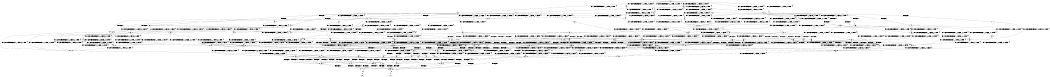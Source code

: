 digraph BCG {
size = "7, 10.5";
center = TRUE;
node [shape = circle];
0 [peripheries = 2];
0 -> 1 [label = "EX !0 !ATOMIC_EXCH_BRANCH (2, +1, TRUE, +0, 2, TRUE) !{}"];
0 -> 2 [label = "EX !2 !ATOMIC_EXCH_BRANCH (1, +0, FALSE, +0, 1, TRUE) !{}"];
0 -> 3 [label = "EX !1 !ATOMIC_EXCH_BRANCH (1, +1, TRUE, +0, 2, TRUE) !{}"];
0 -> 4 [label = "EX !0 !ATOMIC_EXCH_BRANCH (2, +1, TRUE, +0, 2, TRUE) !{}"];
0 -> 5 [label = "EX !2 !ATOMIC_EXCH_BRANCH (1, +0, FALSE, +0, 1, TRUE) !{}"];
0 -> 6 [label = "EX !1 !ATOMIC_EXCH_BRANCH (1, +1, TRUE, +0, 2, TRUE) !{}"];
1 -> 7 [label = "EX !2 !ATOMIC_EXCH_BRANCH (1, +0, FALSE, +0, 1, TRUE) !{}"];
2 -> 8 [label = "EX !0 !ATOMIC_EXCH_BRANCH (2, +1, TRUE, +0, 2, TRUE) !{}"];
3 -> 9 [label = "EX !0 !ATOMIC_EXCH_BRANCH (2, +1, TRUE, +0, 2, TRUE) !{}"];
4 -> 7 [label = "EX !2 !ATOMIC_EXCH_BRANCH (1, +0, FALSE, +0, 1, TRUE) !{}"];
4 -> 10 [label = "EX !1 !ATOMIC_EXCH_BRANCH (1, +1, TRUE, +0, 2, TRUE) !{}"];
4 -> 11 [label = "TERMINATE !0"];
4 -> 12 [label = "EX !2 !ATOMIC_EXCH_BRANCH (1, +0, FALSE, +0, 1, TRUE) !{}"];
4 -> 13 [label = "EX !1 !ATOMIC_EXCH_BRANCH (1, +1, TRUE, +0, 2, TRUE) !{}"];
4 -> 14 [label = "TERMINATE !0"];
5 -> 2 [label = "EX !2 !ATOMIC_EXCH_BRANCH (1, +0, FALSE, +0, 1, TRUE) !{}"];
5 -> 8 [label = "EX !0 !ATOMIC_EXCH_BRANCH (2, +1, TRUE, +0, 2, TRUE) !{}"];
5 -> 15 [label = "EX !1 !ATOMIC_EXCH_BRANCH (1, +1, TRUE, +0, 2, TRUE) !{}"];
5 -> 5 [label = "EX !2 !ATOMIC_EXCH_BRANCH (1, +0, FALSE, +0, 1, TRUE) !{}"];
5 -> 16 [label = "EX !0 !ATOMIC_EXCH_BRANCH (2, +1, TRUE, +0, 2, TRUE) !{}"];
5 -> 17 [label = "EX !1 !ATOMIC_EXCH_BRANCH (1, +1, TRUE, +0, 2, TRUE) !{}"];
6 -> 9 [label = "EX !0 !ATOMIC_EXCH_BRANCH (2, +1, TRUE, +0, 2, TRUE) !{}"];
6 -> 18 [label = "EX !2 !ATOMIC_EXCH_BRANCH (1, +0, FALSE, +0, 1, FALSE) !{}"];
6 -> 19 [label = "TERMINATE !1"];
6 -> 20 [label = "EX !0 !ATOMIC_EXCH_BRANCH (2, +1, TRUE, +0, 2, TRUE) !{}"];
6 -> 21 [label = "EX !2 !ATOMIC_EXCH_BRANCH (1, +0, FALSE, +0, 1, FALSE) !{}"];
6 -> 22 [label = "TERMINATE !1"];
7 -> 23 [label = "EX !1 !ATOMIC_EXCH_BRANCH (1, +1, TRUE, +0, 2, TRUE) !{}"];
8 -> 7 [label = "EX !2 !ATOMIC_EXCH_BRANCH (1, +0, FALSE, +0, 1, TRUE) !{}"];
9 -> 24 [label = "EX !2 !ATOMIC_EXCH_BRANCH (1, +0, FALSE, +0, 1, FALSE) !{}"];
10 -> 24 [label = "EX !2 !ATOMIC_EXCH_BRANCH (1, +0, FALSE, +0, 1, FALSE) !{}"];
11 -> 25 [label = "EX !2 !ATOMIC_EXCH_BRANCH (1, +0, FALSE, +0, 1, TRUE) !{}"];
12 -> 7 [label = "EX !2 !ATOMIC_EXCH_BRANCH (1, +0, FALSE, +0, 1, TRUE) !{}"];
12 -> 23 [label = "EX !1 !ATOMIC_EXCH_BRANCH (1, +1, TRUE, +0, 2, TRUE) !{}"];
12 -> 26 [label = "TERMINATE !0"];
12 -> 12 [label = "EX !2 !ATOMIC_EXCH_BRANCH (1, +0, FALSE, +0, 1, TRUE) !{}"];
12 -> 27 [label = "EX !1 !ATOMIC_EXCH_BRANCH (1, +1, TRUE, +0, 2, TRUE) !{}"];
12 -> 28 [label = "TERMINATE !0"];
13 -> 24 [label = "EX !2 !ATOMIC_EXCH_BRANCH (1, +0, FALSE, +0, 1, FALSE) !{}"];
13 -> 29 [label = "TERMINATE !0"];
13 -> 30 [label = "TERMINATE !1"];
13 -> 31 [label = "EX !2 !ATOMIC_EXCH_BRANCH (1, +0, FALSE, +0, 1, FALSE) !{}"];
13 -> 32 [label = "TERMINATE !0"];
13 -> 33 [label = "TERMINATE !1"];
14 -> 25 [label = "EX !2 !ATOMIC_EXCH_BRANCH (1, +0, FALSE, +0, 1, TRUE) !{}"];
14 -> 34 [label = "EX !1 !ATOMIC_EXCH_BRANCH (1, +1, TRUE, +0, 2, TRUE) !{}"];
14 -> 35 [label = "EX !2 !ATOMIC_EXCH_BRANCH (1, +0, FALSE, +0, 1, TRUE) !{}"];
14 -> 36 [label = "EX !1 !ATOMIC_EXCH_BRANCH (1, +1, TRUE, +0, 2, TRUE) !{}"];
15 -> 18 [label = "EX !2 !ATOMIC_EXCH_BRANCH (1, +0, FALSE, +0, 1, FALSE) !{}"];
16 -> 7 [label = "EX !2 !ATOMIC_EXCH_BRANCH (1, +0, FALSE, +0, 1, TRUE) !{}"];
16 -> 23 [label = "EX !1 !ATOMIC_EXCH_BRANCH (1, +1, TRUE, +0, 2, TRUE) !{}"];
16 -> 26 [label = "TERMINATE !0"];
16 -> 12 [label = "EX !2 !ATOMIC_EXCH_BRANCH (1, +0, FALSE, +0, 1, TRUE) !{}"];
16 -> 27 [label = "EX !1 !ATOMIC_EXCH_BRANCH (1, +1, TRUE, +0, 2, TRUE) !{}"];
16 -> 28 [label = "TERMINATE !0"];
17 -> 18 [label = "EX !2 !ATOMIC_EXCH_BRANCH (1, +0, FALSE, +0, 1, FALSE) !{}"];
17 -> 37 [label = "EX !0 !ATOMIC_EXCH_BRANCH (2, +1, TRUE, +0, 2, TRUE) !{}"];
17 -> 38 [label = "TERMINATE !1"];
17 -> 21 [label = "EX !2 !ATOMIC_EXCH_BRANCH (1, +0, FALSE, +0, 1, FALSE) !{}"];
17 -> 39 [label = "EX !0 !ATOMIC_EXCH_BRANCH (2, +1, TRUE, +0, 2, TRUE) !{}"];
17 -> 40 [label = "TERMINATE !1"];
18 -> 41 [label = "EX !2 !ATOMIC_EXCH_BRANCH (2, +0, FALSE, +0, 2, TRUE) !{}"];
19 -> 42 [label = "EX !0 !ATOMIC_EXCH_BRANCH (2, +1, TRUE, +0, 2, TRUE) !{}"];
20 -> 24 [label = "EX !2 !ATOMIC_EXCH_BRANCH (1, +0, FALSE, +0, 1, FALSE) !{}"];
20 -> 29 [label = "TERMINATE !0"];
20 -> 30 [label = "TERMINATE !1"];
20 -> 31 [label = "EX !2 !ATOMIC_EXCH_BRANCH (1, +0, FALSE, +0, 1, FALSE) !{}"];
20 -> 32 [label = "TERMINATE !0"];
20 -> 33 [label = "TERMINATE !1"];
21 -> 41 [label = "EX !2 !ATOMIC_EXCH_BRANCH (2, +0, FALSE, +0, 2, TRUE) !{}"];
21 -> 43 [label = "EX !0 !ATOMIC_EXCH_BRANCH (2, +1, TRUE, +0, 2, TRUE) !{}"];
21 -> 44 [label = "TERMINATE !1"];
21 -> 45 [label = "EX !2 !ATOMIC_EXCH_BRANCH (2, +0, FALSE, +0, 2, TRUE) !{}"];
21 -> 46 [label = "EX !0 !ATOMIC_EXCH_BRANCH (2, +1, TRUE, +0, 2, TRUE) !{}"];
21 -> 47 [label = "TERMINATE !1"];
22 -> 42 [label = "EX !0 !ATOMIC_EXCH_BRANCH (2, +1, TRUE, +0, 2, TRUE) !{}"];
22 -> 48 [label = "EX !2 !ATOMIC_EXCH_BRANCH (1, +0, FALSE, +0, 1, FALSE) !{}"];
22 -> 49 [label = "EX !0 !ATOMIC_EXCH_BRANCH (2, +1, TRUE, +0, 2, TRUE) !{}"];
22 -> 50 [label = "EX !2 !ATOMIC_EXCH_BRANCH (1, +0, FALSE, +0, 1, FALSE) !{}"];
23 -> 24 [label = "EX !2 !ATOMIC_EXCH_BRANCH (1, +0, FALSE, +0, 1, FALSE) !{}"];
24 -> 51 [label = "EX !2 !ATOMIC_EXCH_BRANCH (2, +0, FALSE, +0, 2, FALSE) !{}"];
25 -> 52 [label = "EX !1 !ATOMIC_EXCH_BRANCH (1, +1, TRUE, +0, 2, TRUE) !{}"];
26 -> 52 [label = "EX !1 !ATOMIC_EXCH_BRANCH (1, +1, TRUE, +0, 2, TRUE) !{}"];
27 -> 24 [label = "EX !2 !ATOMIC_EXCH_BRANCH (1, +0, FALSE, +0, 1, FALSE) !{}"];
27 -> 53 [label = "TERMINATE !0"];
27 -> 54 [label = "TERMINATE !1"];
27 -> 31 [label = "EX !2 !ATOMIC_EXCH_BRANCH (1, +0, FALSE, +0, 1, FALSE) !{}"];
27 -> 55 [label = "TERMINATE !0"];
27 -> 56 [label = "TERMINATE !1"];
28 -> 52 [label = "EX !1 !ATOMIC_EXCH_BRANCH (1, +1, TRUE, +0, 2, TRUE) !{}"];
28 -> 25 [label = "EX !2 !ATOMIC_EXCH_BRANCH (1, +0, FALSE, +0, 1, TRUE) !{}"];
28 -> 57 [label = "EX !1 !ATOMIC_EXCH_BRANCH (1, +1, TRUE, +0, 2, TRUE) !{}"];
28 -> 35 [label = "EX !2 !ATOMIC_EXCH_BRANCH (1, +0, FALSE, +0, 1, TRUE) !{}"];
29 -> 58 [label = "EX !2 !ATOMIC_EXCH_BRANCH (1, +0, FALSE, +0, 1, FALSE) !{}"];
30 -> 59 [label = "EX !2 !ATOMIC_EXCH_BRANCH (1, +0, FALSE, +0, 1, FALSE) !{}"];
31 -> 51 [label = "EX !2 !ATOMIC_EXCH_BRANCH (2, +0, FALSE, +0, 2, FALSE) !{}"];
31 -> 60 [label = "TERMINATE !0"];
31 -> 61 [label = "TERMINATE !1"];
31 -> 62 [label = "EX !2 !ATOMIC_EXCH_BRANCH (2, +0, FALSE, +0, 2, FALSE) !{}"];
31 -> 63 [label = "TERMINATE !0"];
31 -> 64 [label = "TERMINATE !1"];
32 -> 58 [label = "EX !2 !ATOMIC_EXCH_BRANCH (1, +0, FALSE, +0, 1, FALSE) !{}"];
32 -> 65 [label = "TERMINATE !1"];
32 -> 66 [label = "EX !2 !ATOMIC_EXCH_BRANCH (1, +0, FALSE, +0, 1, FALSE) !{}"];
32 -> 67 [label = "TERMINATE !1"];
33 -> 59 [label = "EX !2 !ATOMIC_EXCH_BRANCH (1, +0, FALSE, +0, 1, FALSE) !{}"];
33 -> 65 [label = "TERMINATE !0"];
33 -> 68 [label = "EX !2 !ATOMIC_EXCH_BRANCH (1, +0, FALSE, +0, 1, FALSE) !{}"];
33 -> 67 [label = "TERMINATE !0"];
34 -> 58 [label = "EX !2 !ATOMIC_EXCH_BRANCH (1, +0, FALSE, +0, 1, FALSE) !{}"];
35 -> 25 [label = "EX !2 !ATOMIC_EXCH_BRANCH (1, +0, FALSE, +0, 1, TRUE) !{}"];
35 -> 52 [label = "EX !1 !ATOMIC_EXCH_BRANCH (1, +1, TRUE, +0, 2, TRUE) !{}"];
35 -> 35 [label = "EX !2 !ATOMIC_EXCH_BRANCH (1, +0, FALSE, +0, 1, TRUE) !{}"];
35 -> 57 [label = "EX !1 !ATOMIC_EXCH_BRANCH (1, +1, TRUE, +0, 2, TRUE) !{}"];
36 -> 58 [label = "EX !2 !ATOMIC_EXCH_BRANCH (1, +0, FALSE, +0, 1, FALSE) !{}"];
36 -> 65 [label = "TERMINATE !1"];
36 -> 66 [label = "EX !2 !ATOMIC_EXCH_BRANCH (1, +0, FALSE, +0, 1, FALSE) !{}"];
36 -> 67 [label = "TERMINATE !1"];
37 -> 24 [label = "EX !2 !ATOMIC_EXCH_BRANCH (1, +0, FALSE, +0, 1, FALSE) !{}"];
38 -> 69 [label = "EX !0 !ATOMIC_EXCH_BRANCH (2, +1, TRUE, +0, 2, TRUE) !{}"];
39 -> 24 [label = "EX !2 !ATOMIC_EXCH_BRANCH (1, +0, FALSE, +0, 1, FALSE) !{}"];
39 -> 53 [label = "TERMINATE !0"];
39 -> 54 [label = "TERMINATE !1"];
39 -> 31 [label = "EX !2 !ATOMIC_EXCH_BRANCH (1, +0, FALSE, +0, 1, FALSE) !{}"];
39 -> 55 [label = "TERMINATE !0"];
39 -> 56 [label = "TERMINATE !1"];
40 -> 69 [label = "EX !0 !ATOMIC_EXCH_BRANCH (2, +1, TRUE, +0, 2, TRUE) !{}"];
40 -> 48 [label = "EX !2 !ATOMIC_EXCH_BRANCH (1, +0, FALSE, +0, 1, FALSE) !{}"];
40 -> 70 [label = "EX !0 !ATOMIC_EXCH_BRANCH (2, +1, TRUE, +0, 2, TRUE) !{}"];
40 -> 50 [label = "EX !2 !ATOMIC_EXCH_BRANCH (1, +0, FALSE, +0, 1, FALSE) !{}"];
41 -> 43 [label = "EX !0 !ATOMIC_EXCH_BRANCH (2, +1, TRUE, +0, 2, TRUE) !{}"];
42 -> 59 [label = "EX !2 !ATOMIC_EXCH_BRANCH (1, +0, FALSE, +0, 1, FALSE) !{}"];
43 -> 51 [label = "EX !2 !ATOMIC_EXCH_BRANCH (2, +0, FALSE, +0, 2, FALSE) !{}"];
44 -> 71 [label = "EX !0 !ATOMIC_EXCH_BRANCH (2, +1, TRUE, +0, 2, TRUE) !{}"];
45 -> 41 [label = "EX !2 !ATOMIC_EXCH_BRANCH (2, +0, FALSE, +0, 2, TRUE) !{}"];
45 -> 43 [label = "EX !0 !ATOMIC_EXCH_BRANCH (2, +1, TRUE, +0, 2, TRUE) !{}"];
45 -> 44 [label = "TERMINATE !1"];
45 -> 45 [label = "EX !2 !ATOMIC_EXCH_BRANCH (2, +0, FALSE, +0, 2, TRUE) !{}"];
45 -> 46 [label = "EX !0 !ATOMIC_EXCH_BRANCH (2, +1, TRUE, +0, 2, TRUE) !{}"];
45 -> 47 [label = "TERMINATE !1"];
46 -> 51 [label = "EX !2 !ATOMIC_EXCH_BRANCH (2, +0, FALSE, +0, 2, FALSE) !{}"];
46 -> 60 [label = "TERMINATE !0"];
46 -> 61 [label = "TERMINATE !1"];
46 -> 62 [label = "EX !2 !ATOMIC_EXCH_BRANCH (2, +0, FALSE, +0, 2, FALSE) !{}"];
46 -> 63 [label = "TERMINATE !0"];
46 -> 64 [label = "TERMINATE !1"];
47 -> 71 [label = "EX !0 !ATOMIC_EXCH_BRANCH (2, +1, TRUE, +0, 2, TRUE) !{}"];
47 -> 72 [label = "EX !2 !ATOMIC_EXCH_BRANCH (2, +0, FALSE, +0, 2, TRUE) !{}"];
47 -> 73 [label = "EX !0 !ATOMIC_EXCH_BRANCH (2, +1, TRUE, +0, 2, TRUE) !{}"];
47 -> 74 [label = "EX !2 !ATOMIC_EXCH_BRANCH (2, +0, FALSE, +0, 2, TRUE) !{}"];
48 -> 72 [label = "EX !2 !ATOMIC_EXCH_BRANCH (2, +0, FALSE, +0, 2, TRUE) !{}"];
49 -> 59 [label = "EX !2 !ATOMIC_EXCH_BRANCH (1, +0, FALSE, +0, 1, FALSE) !{}"];
49 -> 65 [label = "TERMINATE !0"];
49 -> 68 [label = "EX !2 !ATOMIC_EXCH_BRANCH (1, +0, FALSE, +0, 1, FALSE) !{}"];
49 -> 67 [label = "TERMINATE !0"];
50 -> 72 [label = "EX !2 !ATOMIC_EXCH_BRANCH (2, +0, FALSE, +0, 2, TRUE) !{}"];
50 -> 71 [label = "EX !0 !ATOMIC_EXCH_BRANCH (2, +1, TRUE, +0, 2, TRUE) !{}"];
50 -> 74 [label = "EX !2 !ATOMIC_EXCH_BRANCH (2, +0, FALSE, +0, 2, TRUE) !{}"];
50 -> 73 [label = "EX !0 !ATOMIC_EXCH_BRANCH (2, +1, TRUE, +0, 2, TRUE) !{}"];
51 -> 75 [label = "TERMINATE !0"];
52 -> 58 [label = "EX !2 !ATOMIC_EXCH_BRANCH (1, +0, FALSE, +0, 1, FALSE) !{}"];
53 -> 76 [label = "TERMINATE !1"];
54 -> 76 [label = "TERMINATE !0"];
55 -> 76 [label = "TERMINATE !1"];
55 -> 58 [label = "EX !2 !ATOMIC_EXCH_BRANCH (1, +0, FALSE, +0, 1, FALSE) !{}"];
55 -> 77 [label = "TERMINATE !1"];
55 -> 66 [label = "EX !2 !ATOMIC_EXCH_BRANCH (1, +0, FALSE, +0, 1, FALSE) !{}"];
56 -> 76 [label = "TERMINATE !0"];
56 -> 59 [label = "EX !2 !ATOMIC_EXCH_BRANCH (1, +0, FALSE, +0, 1, FALSE) !{}"];
56 -> 77 [label = "TERMINATE !0"];
56 -> 68 [label = "EX !2 !ATOMIC_EXCH_BRANCH (1, +0, FALSE, +0, 1, FALSE) !{}"];
57 -> 58 [label = "EX !2 !ATOMIC_EXCH_BRANCH (1, +0, FALSE, +0, 1, FALSE) !{}"];
57 -> 76 [label = "TERMINATE !1"];
57 -> 66 [label = "EX !2 !ATOMIC_EXCH_BRANCH (1, +0, FALSE, +0, 1, FALSE) !{}"];
57 -> 77 [label = "TERMINATE !1"];
58 -> 78 [label = "EX !2 !ATOMIC_EXCH_BRANCH (2, +0, FALSE, +0, 2, FALSE) !{}"];
59 -> 79 [label = "EX !2 !ATOMIC_EXCH_BRANCH (2, +0, FALSE, +0, 2, FALSE) !{}"];
60 -> 80 [label = "TERMINATE !1"];
61 -> 80 [label = "TERMINATE !0"];
62 -> 75 [label = "TERMINATE !0"];
62 -> 81 [label = "TERMINATE !2"];
62 -> 82 [label = "TERMINATE !1"];
62 -> 83 [label = "TERMINATE !0"];
62 -> 84 [label = "TERMINATE !2"];
62 -> 85 [label = "TERMINATE !1"];
63 -> 80 [label = "TERMINATE !1"];
63 -> 78 [label = "EX !2 !ATOMIC_EXCH_BRANCH (2, +0, FALSE, +0, 2, FALSE) !{}"];
63 -> 86 [label = "TERMINATE !1"];
63 -> 87 [label = "EX !2 !ATOMIC_EXCH_BRANCH (2, +0, FALSE, +0, 2, FALSE) !{}"];
64 -> 80 [label = "TERMINATE !0"];
64 -> 79 [label = "EX !2 !ATOMIC_EXCH_BRANCH (2, +0, FALSE, +0, 2, FALSE) !{}"];
64 -> 86 [label = "TERMINATE !0"];
64 -> 88 [label = "EX !2 !ATOMIC_EXCH_BRANCH (2, +0, FALSE, +0, 2, FALSE) !{}"];
65 -> 89 [label = "EX !2 !ATOMIC_EXCH_BRANCH (1, +0, FALSE, +0, 1, FALSE) !{}"];
66 -> 78 [label = "EX !2 !ATOMIC_EXCH_BRANCH (2, +0, FALSE, +0, 2, FALSE) !{}"];
66 -> 80 [label = "TERMINATE !1"];
66 -> 87 [label = "EX !2 !ATOMIC_EXCH_BRANCH (2, +0, FALSE, +0, 2, FALSE) !{}"];
66 -> 86 [label = "TERMINATE !1"];
67 -> 89 [label = "EX !2 !ATOMIC_EXCH_BRANCH (1, +0, FALSE, +0, 1, FALSE) !{}"];
67 -> 90 [label = "EX !2 !ATOMIC_EXCH_BRANCH (1, +0, FALSE, +0, 1, FALSE) !{}"];
68 -> 79 [label = "EX !2 !ATOMIC_EXCH_BRANCH (2, +0, FALSE, +0, 2, FALSE) !{}"];
68 -> 80 [label = "TERMINATE !0"];
68 -> 88 [label = "EX !2 !ATOMIC_EXCH_BRANCH (2, +0, FALSE, +0, 2, FALSE) !{}"];
68 -> 86 [label = "TERMINATE !0"];
69 -> 59 [label = "EX !2 !ATOMIC_EXCH_BRANCH (1, +0, FALSE, +0, 1, FALSE) !{}"];
70 -> 59 [label = "EX !2 !ATOMIC_EXCH_BRANCH (1, +0, FALSE, +0, 1, FALSE) !{}"];
70 -> 76 [label = "TERMINATE !0"];
70 -> 68 [label = "EX !2 !ATOMIC_EXCH_BRANCH (1, +0, FALSE, +0, 1, FALSE) !{}"];
70 -> 77 [label = "TERMINATE !0"];
71 -> 79 [label = "EX !2 !ATOMIC_EXCH_BRANCH (2, +0, FALSE, +0, 2, FALSE) !{}"];
72 -> 71 [label = "EX !0 !ATOMIC_EXCH_BRANCH (2, +1, TRUE, +0, 2, TRUE) !{}"];
73 -> 79 [label = "EX !2 !ATOMIC_EXCH_BRANCH (2, +0, FALSE, +0, 2, FALSE) !{}"];
73 -> 80 [label = "TERMINATE !0"];
73 -> 88 [label = "EX !2 !ATOMIC_EXCH_BRANCH (2, +0, FALSE, +0, 2, FALSE) !{}"];
73 -> 86 [label = "TERMINATE !0"];
74 -> 72 [label = "EX !2 !ATOMIC_EXCH_BRANCH (2, +0, FALSE, +0, 2, TRUE) !{}"];
74 -> 71 [label = "EX !0 !ATOMIC_EXCH_BRANCH (2, +1, TRUE, +0, 2, TRUE) !{}"];
74 -> 74 [label = "EX !2 !ATOMIC_EXCH_BRANCH (2, +0, FALSE, +0, 2, TRUE) !{}"];
74 -> 73 [label = "EX !0 !ATOMIC_EXCH_BRANCH (2, +1, TRUE, +0, 2, TRUE) !{}"];
75 -> 91 [label = "TERMINATE !2"];
76 -> 89 [label = "EX !2 !ATOMIC_EXCH_BRANCH (1, +0, FALSE, +0, 1, FALSE) !{}"];
77 -> 89 [label = "EX !2 !ATOMIC_EXCH_BRANCH (1, +0, FALSE, +0, 1, FALSE) !{}"];
77 -> 90 [label = "EX !2 !ATOMIC_EXCH_BRANCH (1, +0, FALSE, +0, 1, FALSE) !{}"];
78 -> 91 [label = "TERMINATE !2"];
79 -> 92 [label = "TERMINATE !0"];
80 -> 93 [label = "EX !2 !ATOMIC_EXCH_BRANCH (2, +0, FALSE, +0, 2, FALSE) !{}"];
81 -> 91 [label = "TERMINATE !0"];
82 -> 92 [label = "TERMINATE !0"];
83 -> 91 [label = "TERMINATE !2"];
83 -> 92 [label = "TERMINATE !1"];
83 -> 94 [label = "TERMINATE !2"];
83 -> 95 [label = "TERMINATE !1"];
84 -> 91 [label = "TERMINATE !0"];
84 -> 96 [label = "TERMINATE !1"];
84 -> 94 [label = "TERMINATE !0"];
84 -> 97 [label = "TERMINATE !1"];
85 -> 92 [label = "TERMINATE !0"];
85 -> 96 [label = "TERMINATE !2"];
85 -> 95 [label = "TERMINATE !0"];
85 -> 97 [label = "TERMINATE !2"];
86 -> 93 [label = "EX !2 !ATOMIC_EXCH_BRANCH (2, +0, FALSE, +0, 2, FALSE) !{}"];
86 -> 98 [label = "EX !2 !ATOMIC_EXCH_BRANCH (2, +0, FALSE, +0, 2, FALSE) !{}"];
87 -> 91 [label = "TERMINATE !2"];
87 -> 92 [label = "TERMINATE !1"];
87 -> 94 [label = "TERMINATE !2"];
87 -> 95 [label = "TERMINATE !1"];
88 -> 92 [label = "TERMINATE !0"];
88 -> 96 [label = "TERMINATE !2"];
88 -> 95 [label = "TERMINATE !0"];
88 -> 97 [label = "TERMINATE !2"];
89 -> 93 [label = "EX !2 !ATOMIC_EXCH_BRANCH (2, +0, FALSE, +0, 2, FALSE) !{}"];
90 -> 93 [label = "EX !2 !ATOMIC_EXCH_BRANCH (2, +0, FALSE, +0, 2, FALSE) !{}"];
90 -> 98 [label = "EX !2 !ATOMIC_EXCH_BRANCH (2, +0, FALSE, +0, 2, FALSE) !{}"];
91 -> 99 [label = "TERMINATE !1"];
92 -> 99 [label = "TERMINATE !2"];
93 -> 99 [label = "TERMINATE !2"];
94 -> 99 [label = "TERMINATE !1"];
94 -> 100 [label = "TERMINATE !1"];
95 -> 99 [label = "TERMINATE !2"];
95 -> 100 [label = "TERMINATE !2"];
96 -> 99 [label = "TERMINATE !0"];
97 -> 99 [label = "TERMINATE !0"];
97 -> 100 [label = "TERMINATE !0"];
98 -> 99 [label = "TERMINATE !2"];
98 -> 100 [label = "TERMINATE !2"];
99 -> 101 [label = "exit"];
100 -> 102 [label = "exit"];
}
